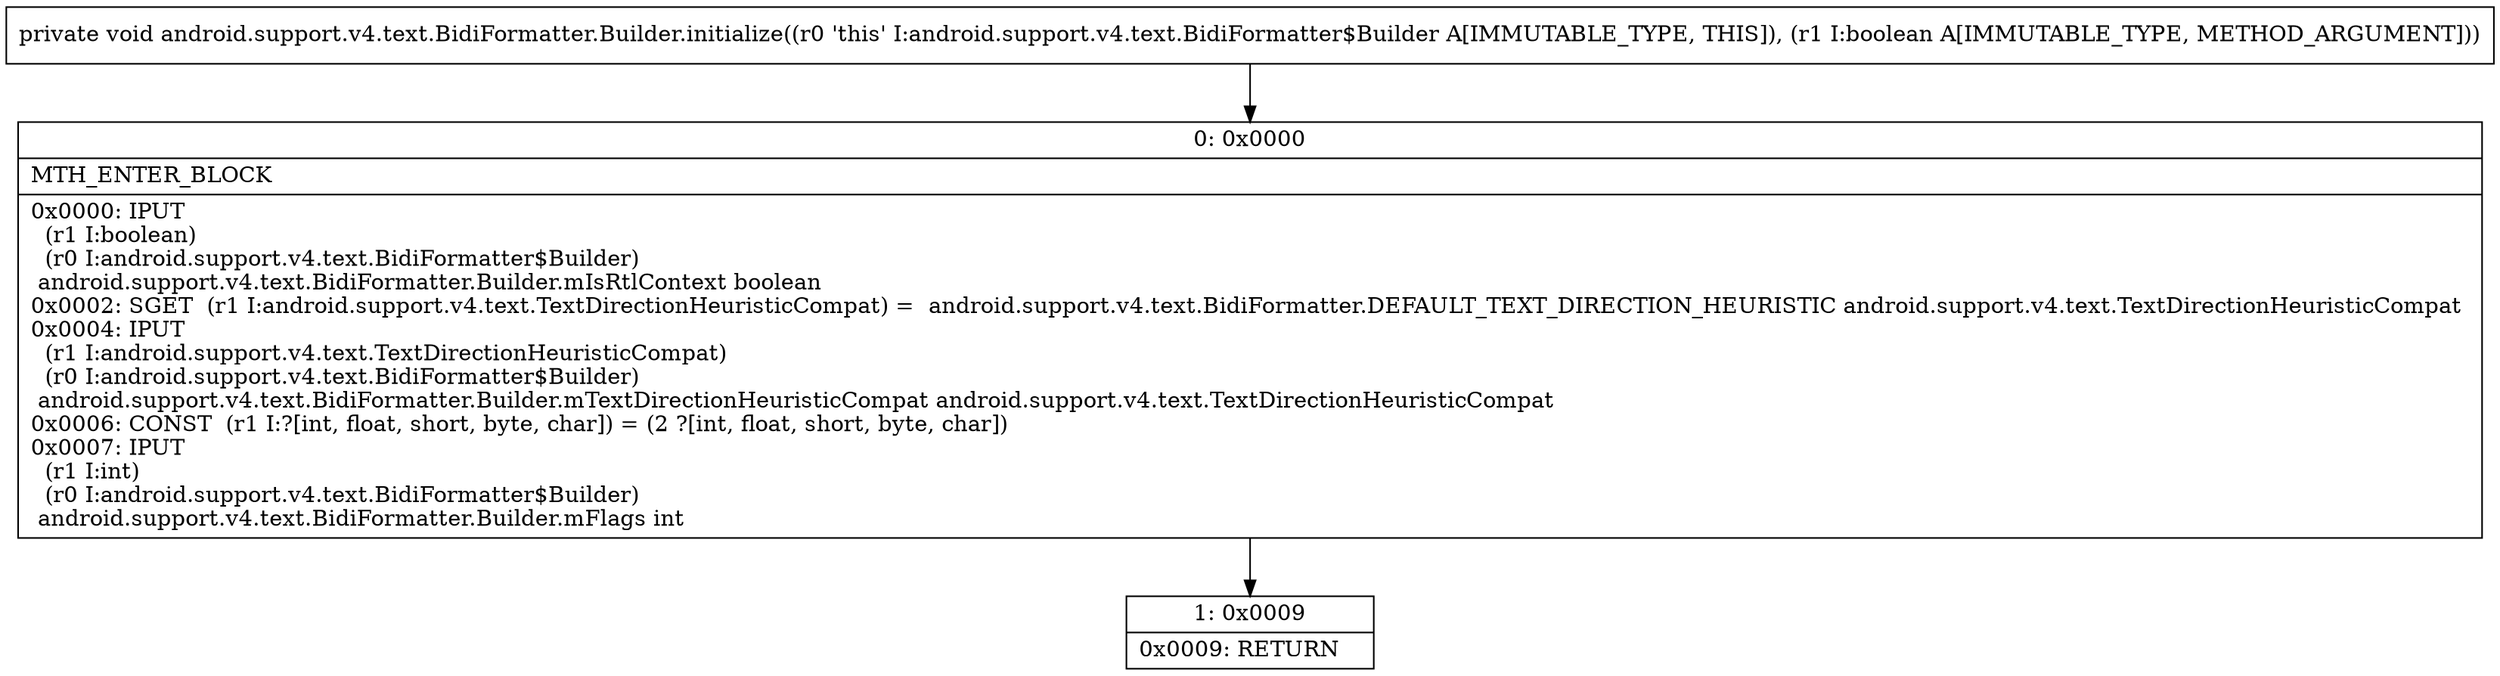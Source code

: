 digraph "CFG forandroid.support.v4.text.BidiFormatter.Builder.initialize(Z)V" {
Node_0 [shape=record,label="{0\:\ 0x0000|MTH_ENTER_BLOCK\l|0x0000: IPUT  \l  (r1 I:boolean)\l  (r0 I:android.support.v4.text.BidiFormatter$Builder)\l android.support.v4.text.BidiFormatter.Builder.mIsRtlContext boolean \l0x0002: SGET  (r1 I:android.support.v4.text.TextDirectionHeuristicCompat) =  android.support.v4.text.BidiFormatter.DEFAULT_TEXT_DIRECTION_HEURISTIC android.support.v4.text.TextDirectionHeuristicCompat \l0x0004: IPUT  \l  (r1 I:android.support.v4.text.TextDirectionHeuristicCompat)\l  (r0 I:android.support.v4.text.BidiFormatter$Builder)\l android.support.v4.text.BidiFormatter.Builder.mTextDirectionHeuristicCompat android.support.v4.text.TextDirectionHeuristicCompat \l0x0006: CONST  (r1 I:?[int, float, short, byte, char]) = (2 ?[int, float, short, byte, char]) \l0x0007: IPUT  \l  (r1 I:int)\l  (r0 I:android.support.v4.text.BidiFormatter$Builder)\l android.support.v4.text.BidiFormatter.Builder.mFlags int \l}"];
Node_1 [shape=record,label="{1\:\ 0x0009|0x0009: RETURN   \l}"];
MethodNode[shape=record,label="{private void android.support.v4.text.BidiFormatter.Builder.initialize((r0 'this' I:android.support.v4.text.BidiFormatter$Builder A[IMMUTABLE_TYPE, THIS]), (r1 I:boolean A[IMMUTABLE_TYPE, METHOD_ARGUMENT])) }"];
MethodNode -> Node_0;
Node_0 -> Node_1;
}

